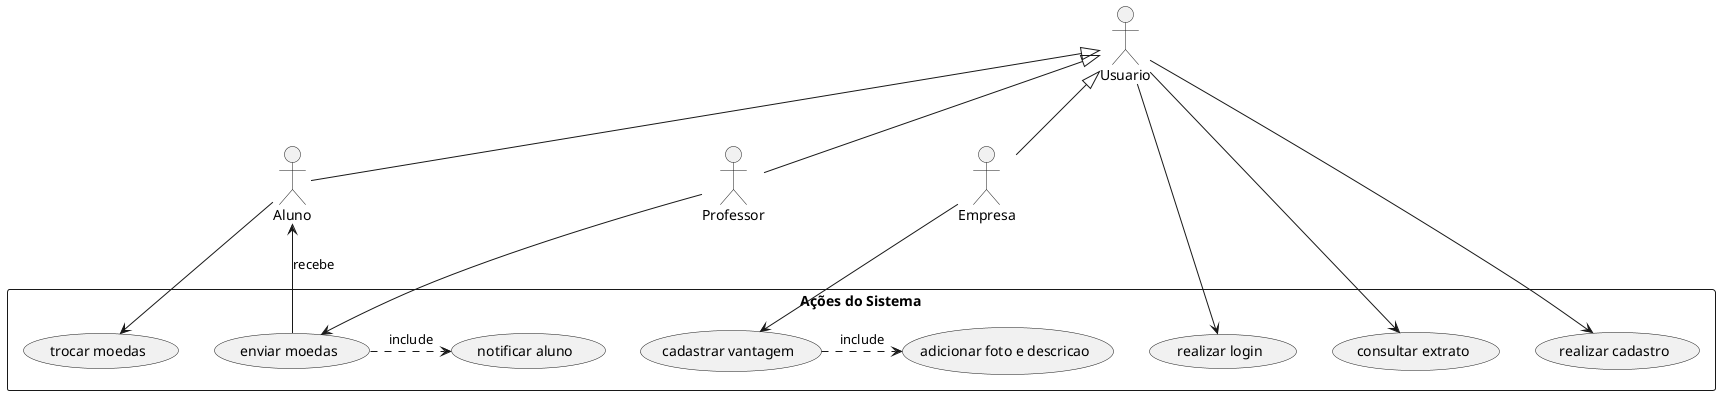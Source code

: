 @startuml

:Usuario:
:Aluno:
:Professor:
:Empresa: 

Usuario <|-- Aluno
Usuario <|-- Professor
Usuario <|-- Empresa

rectangle "Ações do Sistema" {
  (realizar login)
  (consultar extrato)
  (realizar cadastro)
  (trocar moedas)
  (enviar moedas)
  (cadastrar vantagem)
  (notificar aluno)
  (adicionar foto e descricao)
}

Usuario --> (realizar login)
Usuario --> (consultar extrato)
Usuario --> (realizar cadastro)

Aluno --> (trocar moedas)

Professor --> (enviar moedas)
(enviar moedas) --> :Aluno: : recebe
(enviar moedas) .> (notificar aluno) : include

Empresa --> (cadastrar vantagem)
(cadastrar vantagem) .> (adicionar foto e descricao) : include

@enduml
